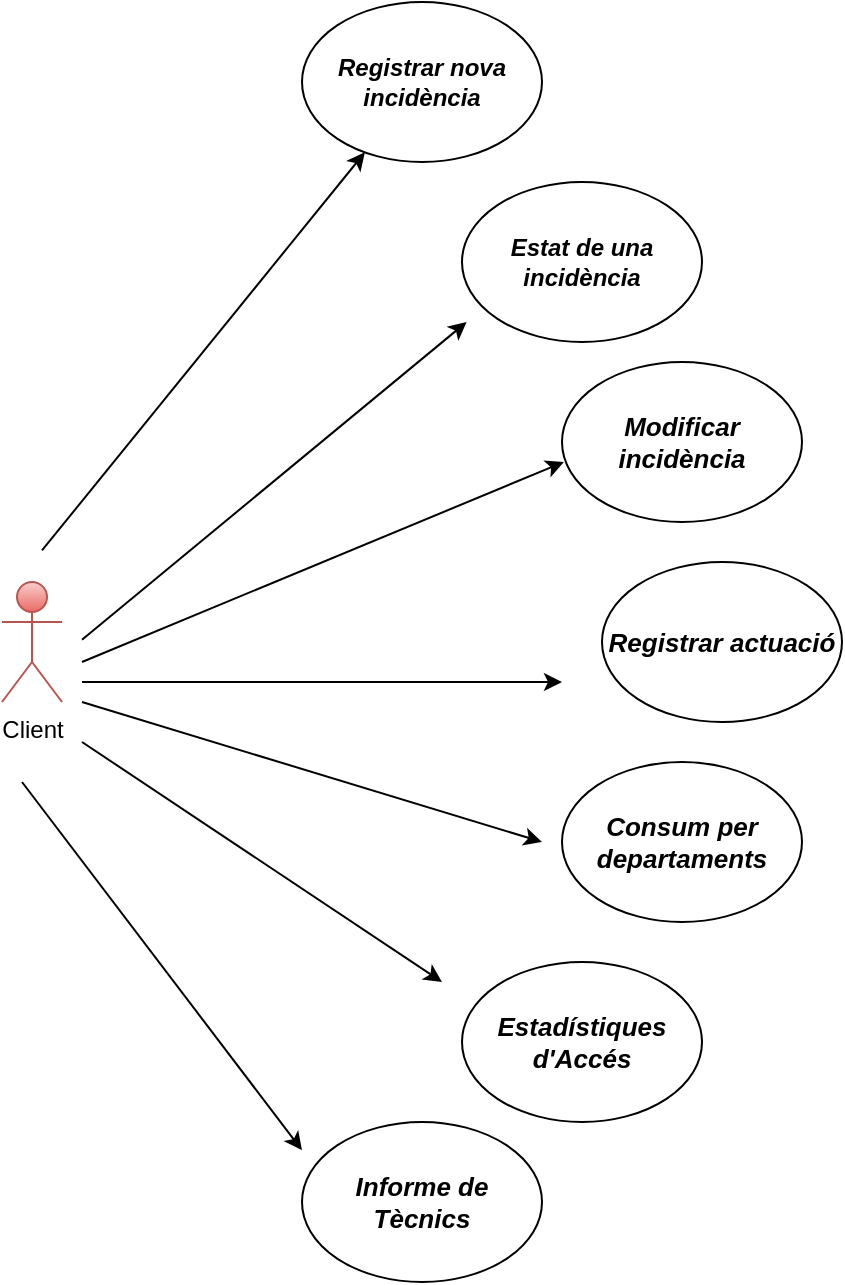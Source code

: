 <mxfile version="26.2.14">
  <diagram name="Pàgina-1" id="-eSHo4wCkmtiP3OurELg">
    <mxGraphModel dx="1163" dy="588" grid="1" gridSize="10" guides="1" tooltips="1" connect="1" arrows="1" fold="1" page="1" pageScale="1" pageWidth="827" pageHeight="1169" math="0" shadow="0">
      <root>
        <mxCell id="0" />
        <mxCell id="1" parent="0" />
        <mxCell id="96oHFtbUmL7AAagO4APv-4" value="&lt;span style=&quot;box-sizing: border-box; font-variant-ligatures: normal; font-variant-caps: normal; letter-spacing: normal; orphans: 2; text-align: left; text-indent: 0px; text-transform: none; widows: 2; word-spacing: 0px; -webkit-text-stroke-width: 0px; white-space: normal; text-decoration-thickness: initial; text-decoration-style: initial; text-decoration-color: initial; font-family: Comfortaa, Arial; font-style: italic; vertical-align: baseline;&quot; class=&quot;C9DxTc&quot;&gt;&lt;font style=&quot;color: rgb(0, 0, 0);&quot;&gt;&lt;b style=&quot;&quot;&gt;Registrar nova incidència&lt;/b&gt;&lt;/font&gt;&lt;/span&gt;" style="ellipse;whiteSpace=wrap;html=1;" vertex="1" parent="1">
          <mxGeometry x="240" y="80" width="120" height="80" as="geometry" />
        </mxCell>
        <mxCell id="96oHFtbUmL7AAagO4APv-5" value="&lt;font style=&quot;color: rgb(0, 0, 0);&quot;&gt;&lt;b&gt;&lt;span style=&quot;box-sizing: border-box; text-align: left; font-family: Comfortaa, Arial; font-style: italic; vertical-align: baseline;&quot; class=&quot;C9DxTc&quot;&gt;Estat de una incidència&lt;/span&gt;&lt;/b&gt;&lt;/font&gt;" style="ellipse;whiteSpace=wrap;html=1;" vertex="1" parent="1">
          <mxGeometry x="320" y="170" width="120" height="80" as="geometry" />
        </mxCell>
        <mxCell id="96oHFtbUmL7AAagO4APv-6" value="&lt;span style=&quot;font-family: Comfortaa, Arial; font-style: italic; text-align: left;&quot;&gt;&lt;font style=&quot;font-size: 13px; color: rgb(0, 0, 0);&quot;&gt;&lt;b style=&quot;&quot;&gt;Modificar incidència&lt;/b&gt;&lt;/font&gt;&lt;/span&gt;" style="ellipse;whiteSpace=wrap;html=1;" vertex="1" parent="1">
          <mxGeometry x="370" y="260" width="120" height="80" as="geometry" />
        </mxCell>
        <mxCell id="96oHFtbUmL7AAagO4APv-7" value="&lt;span style=&quot;font-family: Comfortaa, Arial; font-style: italic; text-align: left;&quot;&gt;&lt;font style=&quot;font-size: 13px; color: rgb(0, 0, 0);&quot;&gt;&lt;b style=&quot;&quot;&gt;Registrar actuació&lt;/b&gt;&lt;/font&gt;&lt;/span&gt;" style="ellipse;whiteSpace=wrap;html=1;" vertex="1" parent="1">
          <mxGeometry x="390" y="360" width="120" height="80" as="geometry" />
        </mxCell>
        <mxCell id="96oHFtbUmL7AAagO4APv-8" value="&lt;span style=&quot;font-family: Comfortaa, Arial; font-style: italic; text-align: left;&quot;&gt;&lt;font style=&quot;font-size: 13px; color: rgb(0, 0, 0);&quot;&gt;&lt;b style=&quot;&quot;&gt;Informe de Tècnics&lt;/b&gt;&lt;/font&gt;&lt;/span&gt;" style="ellipse;whiteSpace=wrap;html=1;" vertex="1" parent="1">
          <mxGeometry x="240" y="640" width="120" height="80" as="geometry" />
        </mxCell>
        <mxCell id="96oHFtbUmL7AAagO4APv-9" value="&lt;span style=&quot;box-sizing: border-box; text-align: left; font-family: Comfortaa, Arial; font-style: italic; vertical-align: baseline;&quot; class=&quot;C9DxTc&quot;&gt;&lt;font style=&quot;font-size: 13px; color: rgb(0, 0, 0);&quot;&gt;&lt;b style=&quot;&quot;&gt;Consum per departaments&lt;/b&gt;&lt;/font&gt;&lt;/span&gt;" style="ellipse;whiteSpace=wrap;html=1;" vertex="1" parent="1">
          <mxGeometry x="370" y="460" width="120" height="80" as="geometry" />
        </mxCell>
        <mxCell id="96oHFtbUmL7AAagO4APv-10" value="&lt;span style=&quot;font-family: Comfortaa, Arial; font-style: italic; text-align: justify;&quot;&gt;&lt;font style=&quot;font-size: 13px;&quot;&gt;&lt;b style=&quot;&quot;&gt;Estadístiques d&#39;Accés&lt;/b&gt;&lt;/font&gt;&lt;/span&gt;" style="ellipse;whiteSpace=wrap;html=1;" vertex="1" parent="1">
          <mxGeometry x="320" y="560" width="120" height="80" as="geometry" />
        </mxCell>
        <mxCell id="96oHFtbUmL7AAagO4APv-1" value="Client" style="shape=umlActor;verticalLabelPosition=bottom;verticalAlign=top;html=1;outlineConnect=0;fillColor=#f8cecc;strokeColor=#b85450;gradientColor=#ea6b66;" vertex="1" parent="1">
          <mxGeometry x="90" y="370" width="30" height="60" as="geometry" />
        </mxCell>
        <mxCell id="96oHFtbUmL7AAagO4APv-19" value="" style="endArrow=classic;html=1;rounded=0;" edge="1" parent="1" target="96oHFtbUmL7AAagO4APv-4">
          <mxGeometry width="50" height="50" relative="1" as="geometry">
            <mxPoint x="110" y="354.22" as="sourcePoint" />
            <mxPoint x="239.997" y="149.997" as="targetPoint" />
          </mxGeometry>
        </mxCell>
        <mxCell id="96oHFtbUmL7AAagO4APv-20" value="" style="endArrow=classic;html=1;rounded=0;" edge="1" parent="1">
          <mxGeometry width="50" height="50" relative="1" as="geometry">
            <mxPoint x="100" y="470" as="sourcePoint" />
            <mxPoint x="240.0" y="654.12" as="targetPoint" />
          </mxGeometry>
        </mxCell>
        <mxCell id="96oHFtbUmL7AAagO4APv-21" value="" style="endArrow=classic;html=1;rounded=0;" edge="1" parent="1">
          <mxGeometry width="50" height="50" relative="1" as="geometry">
            <mxPoint x="130" y="398.87" as="sourcePoint" />
            <mxPoint x="322.319" y="239.998" as="targetPoint" />
          </mxGeometry>
        </mxCell>
        <mxCell id="96oHFtbUmL7AAagO4APv-22" value="" style="endArrow=classic;html=1;rounded=0;" edge="1" parent="1">
          <mxGeometry width="50" height="50" relative="1" as="geometry">
            <mxPoint x="130" y="420" as="sourcePoint" />
            <mxPoint x="370" y="420" as="targetPoint" />
          </mxGeometry>
        </mxCell>
        <mxCell id="96oHFtbUmL7AAagO4APv-23" value="" style="endArrow=classic;html=1;rounded=0;" edge="1" parent="1">
          <mxGeometry width="50" height="50" relative="1" as="geometry">
            <mxPoint x="130" y="450" as="sourcePoint" />
            <mxPoint x="310" y="570" as="targetPoint" />
          </mxGeometry>
        </mxCell>
        <mxCell id="96oHFtbUmL7AAagO4APv-24" value="" style="endArrow=classic;html=1;rounded=0;entryX=0.008;entryY=0.625;entryDx=0;entryDy=0;entryPerimeter=0;" edge="1" parent="1" target="96oHFtbUmL7AAagO4APv-6">
          <mxGeometry width="50" height="50" relative="1" as="geometry">
            <mxPoint x="130" y="410" as="sourcePoint" />
            <mxPoint x="270" y="340" as="targetPoint" />
          </mxGeometry>
        </mxCell>
        <mxCell id="96oHFtbUmL7AAagO4APv-25" value="" style="endArrow=classic;html=1;rounded=0;" edge="1" parent="1">
          <mxGeometry width="50" height="50" relative="1" as="geometry">
            <mxPoint x="130" y="430" as="sourcePoint" />
            <mxPoint x="360" y="500" as="targetPoint" />
          </mxGeometry>
        </mxCell>
      </root>
    </mxGraphModel>
  </diagram>
</mxfile>
